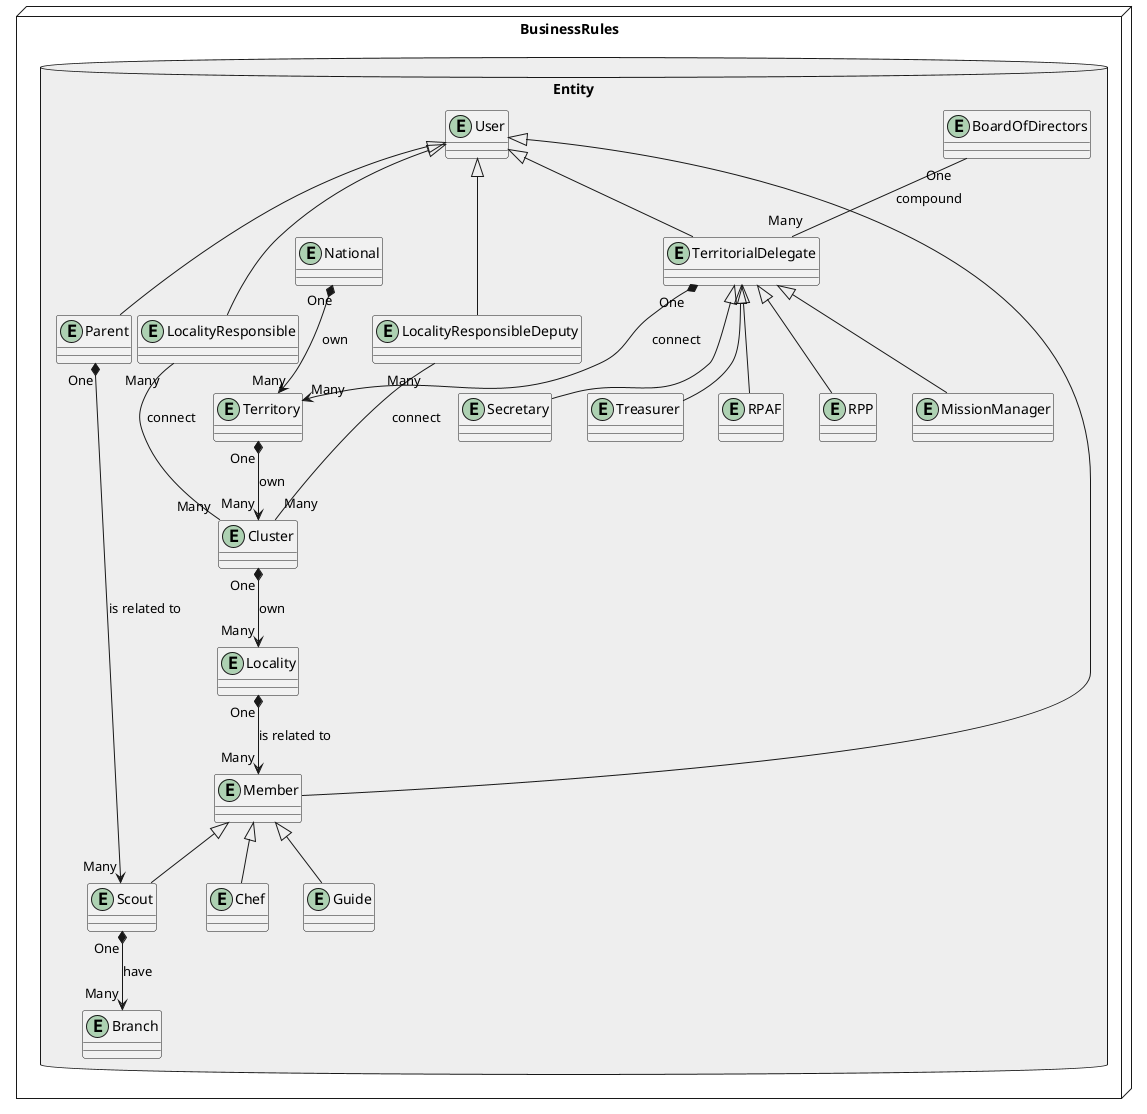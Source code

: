 @startuml
package "BusinessRules" <<Node>> #FFF {
    package "Entity" <<Database>> #EEE {
        entity National {}
        entity Territory {} /'notion virtuel'/
        entity Locality {} /'groupe local'/
        entity Cluster {} /'groupe de groupes local'/

        entity User {} /'entité générique'/
        entity Member {}
        entity Scout {}
        entity Parent {}
        entity Branch {} /'branche des scouts'/
        entity Guide {} /'accompagnateur pédagogique'/
        entity Chef {}
        entity LocalityResponsible {}
        entity LocalityResponsibleDeputy {} /'adjoint'/
        entity TerritorialDelegate {} /'entité spécialisé de User et entité générique'/
        entity MissionManager {}
        entity Secretary {}
        entity Treasurer {}
        entity RPAF {} /'responsable financier territoire'/
        entity RPP {} /'responsable pôle pédagogique'/

        entity BoardOfDirectors {} /'conseil d'administration'/

        National "One" *--> "Many" Territory: own
        Territory "One" *--> "Many" Cluster: own
        Cluster "One" *--> "Many" Locality: own

        User <|-- Member
        User <|-- Parent
        User <|-- LocalityResponsible
        User <|-- LocalityResponsibleDeputy
        User <|-- TerritorialDelegate
        
        Member <|-- Scout
        Member <|-- Guide
        Member <|-- Chef

        TerritorialDelegate <|-- MissionManager
        TerritorialDelegate <|-- Secretary
        TerritorialDelegate <|-- Treasurer
        TerritorialDelegate <|-- RPAF
        TerritorialDelegate <|-- RPP

        Locality "One" *--> "Many" Member: is related to

        Parent "One" *--> "Many" Scout: is related to
        Scout "One" *--> "Many" Branch: have

        TerritorialDelegate "One" *--> "Many" Territory: connect
        LocalityResponsible "Many" -- "Many" Cluster: connect
        LocalityResponsibleDeputy "Many" -- "Many" Cluster: connect

        BoardOfDirectors "One" -- "Many" TerritorialDelegate: compound
    }
}
@enduml
